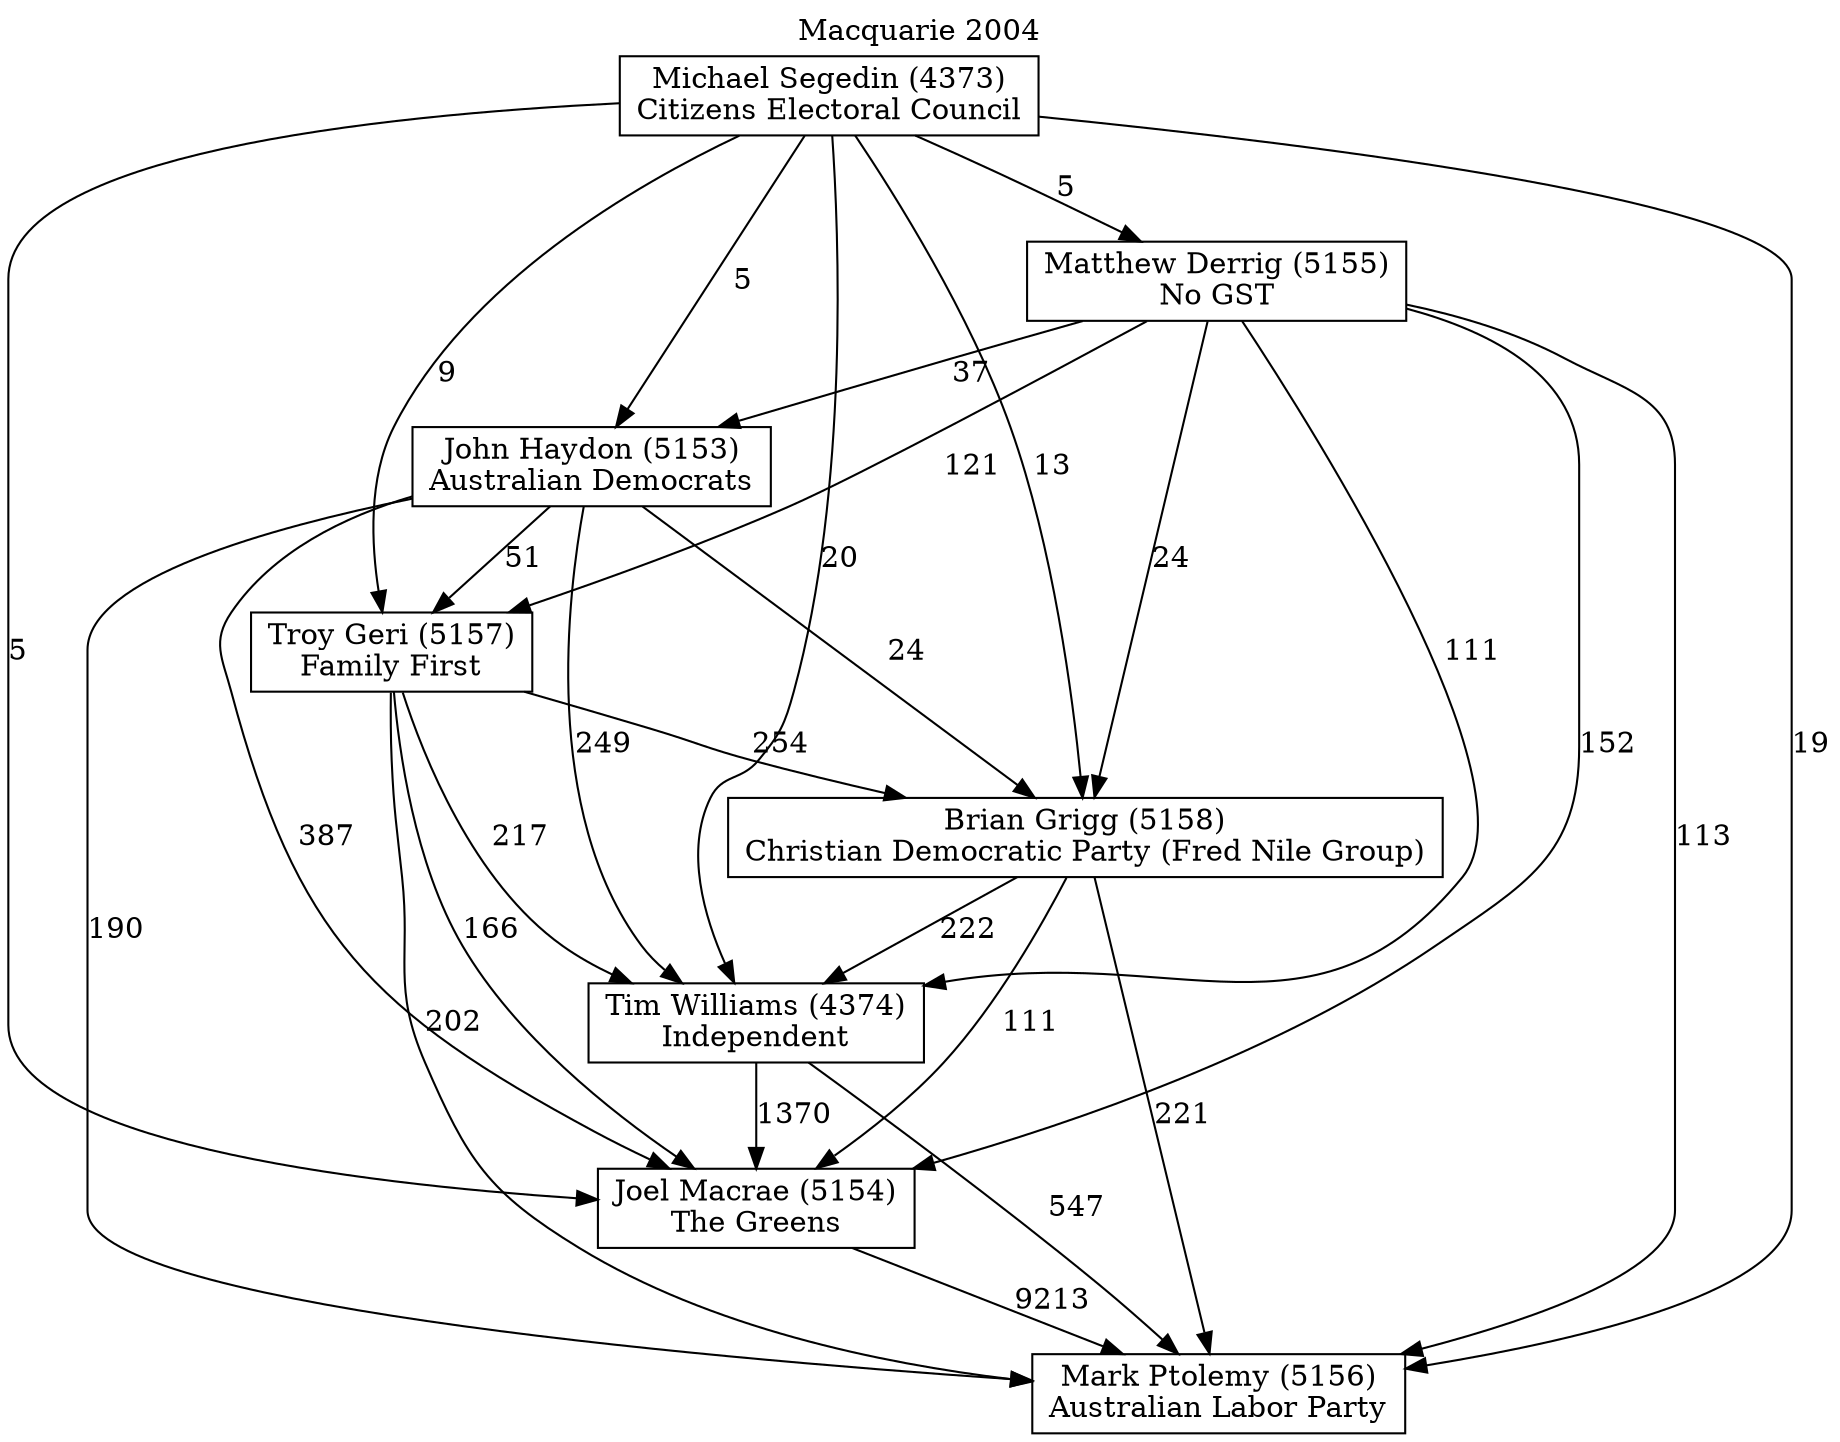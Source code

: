 // House preference flow
digraph "Mark Ptolemy (5156)_Macquarie_2004" {
	graph [label="Macquarie 2004" labelloc=t mclimit=10]
	node [shape=box]
	"Brian Grigg (5158)" [label="Brian Grigg (5158)
Christian Democratic Party (Fred Nile Group)"]
	"Joel Macrae (5154)" [label="Joel Macrae (5154)
The Greens"]
	"John Haydon (5153)" [label="John Haydon (5153)
Australian Democrats"]
	"Mark Ptolemy (5156)" [label="Mark Ptolemy (5156)
Australian Labor Party"]
	"Matthew Derrig (5155)" [label="Matthew Derrig (5155)
No GST"]
	"Michael Segedin (4373)" [label="Michael Segedin (4373)
Citizens Electoral Council"]
	"Tim Williams (4374)" [label="Tim Williams (4374)
Independent"]
	"Troy Geri (5157)" [label="Troy Geri (5157)
Family First"]
	"Brian Grigg (5158)" -> "Joel Macrae (5154)" [label=111]
	"Brian Grigg (5158)" -> "Mark Ptolemy (5156)" [label=221]
	"Brian Grigg (5158)" -> "Tim Williams (4374)" [label=222]
	"Joel Macrae (5154)" -> "Mark Ptolemy (5156)" [label=9213]
	"John Haydon (5153)" -> "Brian Grigg (5158)" [label=24]
	"John Haydon (5153)" -> "Joel Macrae (5154)" [label=387]
	"John Haydon (5153)" -> "Mark Ptolemy (5156)" [label=190]
	"John Haydon (5153)" -> "Tim Williams (4374)" [label=249]
	"John Haydon (5153)" -> "Troy Geri (5157)" [label=51]
	"Matthew Derrig (5155)" -> "Brian Grigg (5158)" [label=24]
	"Matthew Derrig (5155)" -> "Joel Macrae (5154)" [label=152]
	"Matthew Derrig (5155)" -> "John Haydon (5153)" [label=37]
	"Matthew Derrig (5155)" -> "Mark Ptolemy (5156)" [label=113]
	"Matthew Derrig (5155)" -> "Tim Williams (4374)" [label=111]
	"Matthew Derrig (5155)" -> "Troy Geri (5157)" [label=121]
	"Michael Segedin (4373)" -> "Brian Grigg (5158)" [label=13]
	"Michael Segedin (4373)" -> "Joel Macrae (5154)" [label=5]
	"Michael Segedin (4373)" -> "John Haydon (5153)" [label=5]
	"Michael Segedin (4373)" -> "Mark Ptolemy (5156)" [label=19]
	"Michael Segedin (4373)" -> "Matthew Derrig (5155)" [label=5]
	"Michael Segedin (4373)" -> "Tim Williams (4374)" [label=20]
	"Michael Segedin (4373)" -> "Troy Geri (5157)" [label=9]
	"Tim Williams (4374)" -> "Joel Macrae (5154)" [label=1370]
	"Tim Williams (4374)" -> "Mark Ptolemy (5156)" [label=547]
	"Troy Geri (5157)" -> "Brian Grigg (5158)" [label=254]
	"Troy Geri (5157)" -> "Joel Macrae (5154)" [label=166]
	"Troy Geri (5157)" -> "Mark Ptolemy (5156)" [label=202]
	"Troy Geri (5157)" -> "Tim Williams (4374)" [label=217]
}
